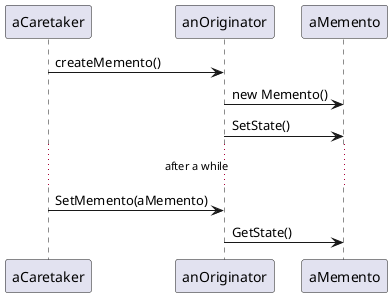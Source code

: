 @startuml memento
aCaretaker -> anOriginator: createMemento()
anOriginator -> aMemento: new Memento()
anOriginator -> aMemento: SetState()
... after a while ...
aCaretaker -> anOriginator: SetMemento(aMemento)
anOriginator -> aMemento: GetState()
@enduml